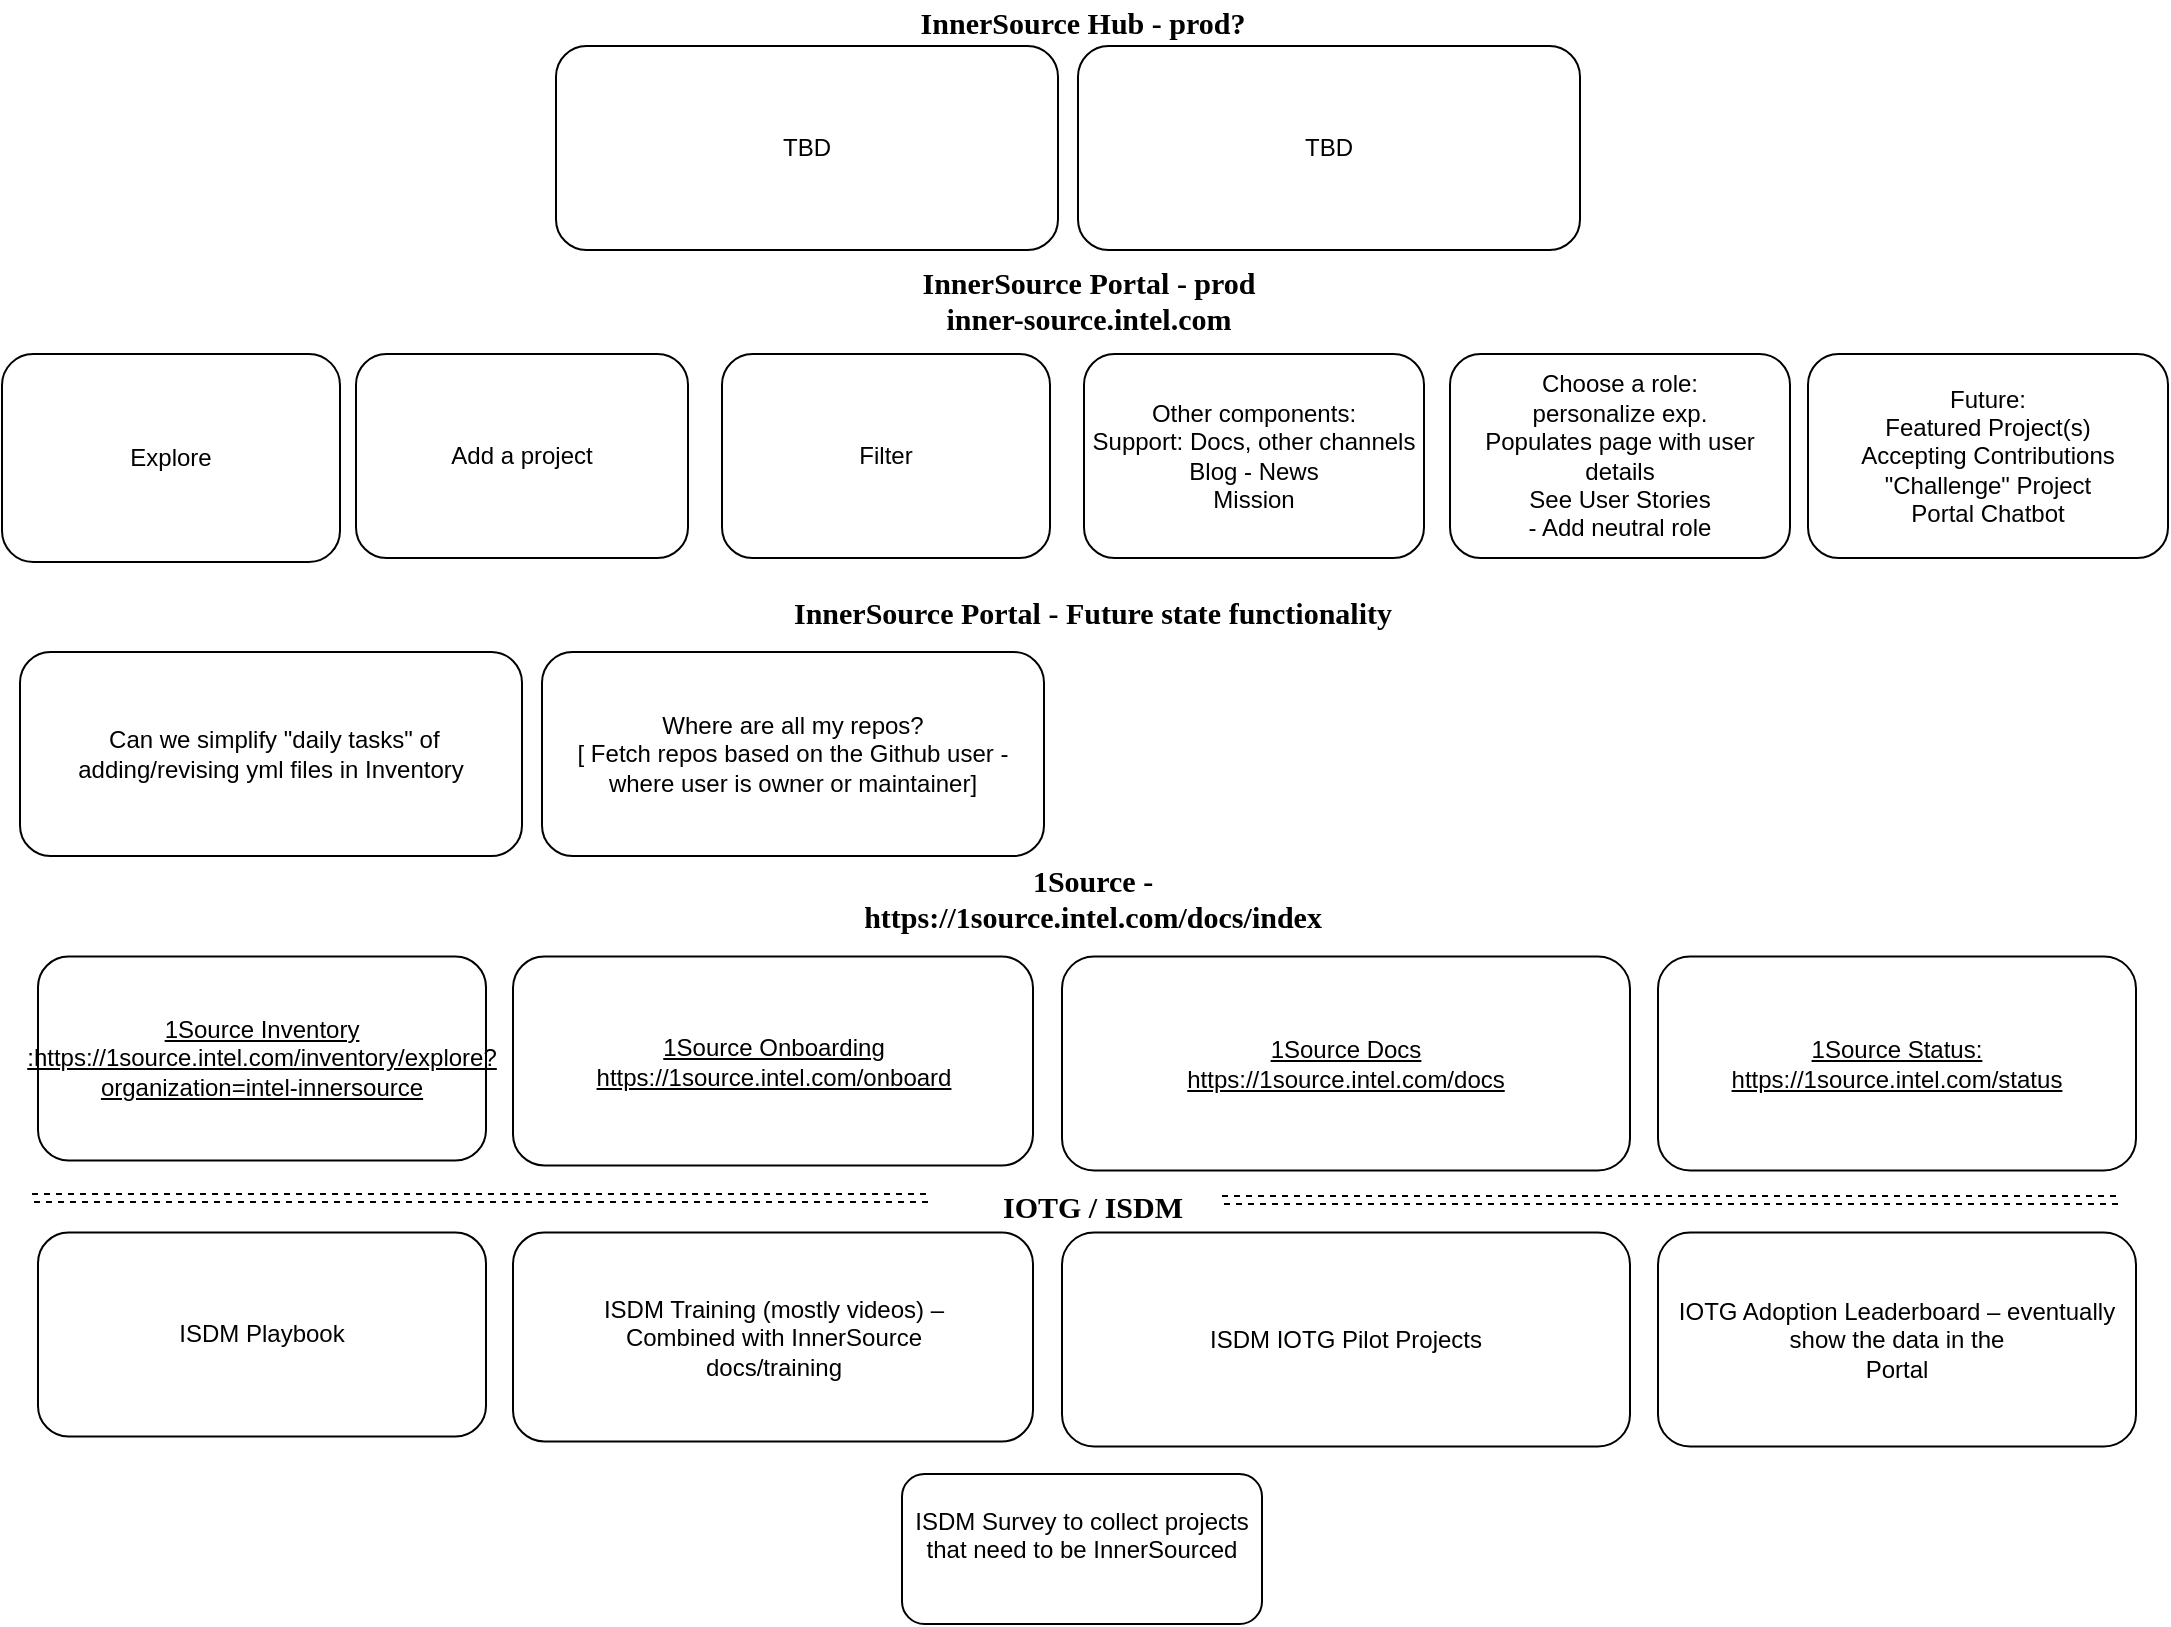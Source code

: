 <mxfile version="16.6.4" type="device"><diagram name="Page-1" id="2cc2dc42-3aac-f2a9-1cec-7a8b7cbee084"><mxGraphModel dx="1504" dy="621" grid="0" gridSize="10" guides="1" tooltips="1" connect="1" arrows="1" fold="1" page="1" pageScale="1" pageWidth="1100" pageHeight="850" background="none" math="0" shadow="0"><root><mxCell id="0"/><mxCell id="1" parent="0"/><mxCell id="gnwamE3YTWoVNoAS0Me_-10" value="TBD" style="rounded=1;whiteSpace=wrap;html=1;" vertex="1" parent="1"><mxGeometry x="291" y="36" width="251" height="102" as="geometry"/></mxCell><mxCell id="gnwamE3YTWoVNoAS0Me_-11" value="TBD" style="rounded=1;whiteSpace=wrap;html=1;" vertex="1" parent="1"><mxGeometry x="552" y="36" width="251" height="102" as="geometry"/></mxCell><mxCell id="gnwamE3YTWoVNoAS0Me_-12" value="&lt;b&gt;InnerSource Hub - prod?&lt;/b&gt;" style="text;html=1;points=[];align=center;verticalAlign=top;spacingTop=-4;fontSize=15;fontFamily=Verdana" vertex="1" parent="1"><mxGeometry x="469" y="13" width="170" height="30" as="geometry"/></mxCell><mxCell id="gnwamE3YTWoVNoAS0Me_-13" value="Explore" style="rounded=1;whiteSpace=wrap;html=1;" vertex="1" parent="1"><mxGeometry x="14" y="190" width="169" height="104" as="geometry"/></mxCell><mxCell id="gnwamE3YTWoVNoAS0Me_-14" value="Add a project" style="rounded=1;whiteSpace=wrap;html=1;" vertex="1" parent="1"><mxGeometry x="191" y="190" width="166" height="102" as="geometry"/></mxCell><mxCell id="gnwamE3YTWoVNoAS0Me_-15" value="&lt;b&gt;InnerSource Portal - prod&lt;br&gt;inner-source.intel.com&lt;br&gt;&lt;/b&gt;" style="text;html=1;points=[];align=center;verticalAlign=top;spacingTop=-4;fontSize=15;fontFamily=Verdana" vertex="1" parent="1"><mxGeometry x="472" y="143" width="170" height="30" as="geometry"/></mxCell><mxCell id="gnwamE3YTWoVNoAS0Me_-16" value="&amp;nbsp;Can we simplify &quot;daily tasks&quot; of adding/revising yml files in Inventory" style="rounded=1;whiteSpace=wrap;html=1;" vertex="1" parent="1"><mxGeometry x="23" y="339" width="251" height="102" as="geometry"/></mxCell><mxCell id="gnwamE3YTWoVNoAS0Me_-17" value="Where are all my repos?&lt;br&gt;[ Fetch repos based on the Github user - where user is owner or maintainer]" style="rounded=1;whiteSpace=wrap;html=1;" vertex="1" parent="1"><mxGeometry x="284" y="339" width="251" height="102" as="geometry"/></mxCell><mxCell id="gnwamE3YTWoVNoAS0Me_-18" value="&lt;b&gt;InnerSource Portal - Future state functionality&lt;/b&gt;" style="text;html=1;points=[];align=center;verticalAlign=top;spacingTop=-4;fontSize=15;fontFamily=Verdana" vertex="1" parent="1"><mxGeometry x="474" y="308" width="170" height="30" as="geometry"/></mxCell><mxCell id="gnwamE3YTWoVNoAS0Me_-19" value="Filter" style="rounded=1;whiteSpace=wrap;html=1;" vertex="1" parent="1"><mxGeometry x="374" y="190" width="164" height="102" as="geometry"/></mxCell><mxCell id="gnwamE3YTWoVNoAS0Me_-20" value="Future:&lt;br&gt;Featured Project(s)&lt;br&gt;Accepting Contributions&lt;br&gt;&quot;Challenge&quot; Project&lt;br&gt;Portal Chatbot" style="rounded=1;whiteSpace=wrap;html=1;" vertex="1" parent="1"><mxGeometry x="917" y="190" width="180" height="102" as="geometry"/></mxCell><mxCell id="gnwamE3YTWoVNoAS0Me_-21" value="Other components:&lt;br&gt;Support: Docs, other channels&lt;br&gt;Blog - News&lt;br&gt;Mission&lt;br&gt;" style="rounded=1;whiteSpace=wrap;html=1;" vertex="1" parent="1"><mxGeometry x="555" y="190" width="170" height="102" as="geometry"/></mxCell><mxCell id="gnwamE3YTWoVNoAS0Me_-22" value="Choose a role: &lt;br&gt;personalize exp.&lt;br&gt;Populates page with user details&lt;br&gt;See User Stories&lt;br&gt;- Add neutral role" style="rounded=1;whiteSpace=wrap;html=1;" vertex="1" parent="1"><mxGeometry x="738" y="190" width="170" height="102" as="geometry"/></mxCell><mxCell id="gnwamE3YTWoVNoAS0Me_-30" value="&lt;p class=&quot;MsoNormal&quot;&gt;ISDM Playbook&lt;/p&gt;" style="rounded=1;whiteSpace=wrap;html=1;" vertex="1" parent="1"><mxGeometry x="32" y="629.25" width="224" height="102" as="geometry"/></mxCell><mxCell id="gnwamE3YTWoVNoAS0Me_-31" value="&lt;p class=&quot;MsoNormal&quot;&gt;ISDM Training (mostly videos) – &lt;br&gt;Combined with InnerSource&lt;br/&gt;docs/training&lt;/p&gt;" style="rounded=1;whiteSpace=wrap;html=1;" vertex="1" parent="1"><mxGeometry x="269.5" y="629.25" width="260" height="104.5" as="geometry"/></mxCell><mxCell id="gnwamE3YTWoVNoAS0Me_-32" value="&lt;p class=&quot;MsoNormal&quot;&gt;ISDM IOTG Pilot Projects&lt;/p&gt;" style="rounded=1;whiteSpace=wrap;html=1;" vertex="1" parent="1"><mxGeometry x="544" y="629.25" width="284" height="107" as="geometry"/></mxCell><mxCell id="gnwamE3YTWoVNoAS0Me_-33" value="&lt;p class=&quot;MsoNormal&quot;&gt;IOTG Adoption Leaderboard – eventually show the data in the&lt;br/&gt;Portal&lt;/p&gt;" style="rounded=1;whiteSpace=wrap;html=1;" vertex="1" parent="1"><mxGeometry x="842" y="629.25" width="239" height="107" as="geometry"/></mxCell><mxCell id="gnwamE3YTWoVNoAS0Me_-34" value="&lt;b&gt;IOTG / ISDM&lt;/b&gt;" style="text;html=1;points=[];align=center;verticalAlign=top;spacingTop=-4;fontSize=15;fontFamily=Verdana" vertex="1" parent="1"><mxGeometry x="474" y="605" width="170" height="30" as="geometry"/></mxCell><mxCell id="gnwamE3YTWoVNoAS0Me_-35" value="&lt;span&gt;ISDM Survey to collect projects that need to be InnerSourced&lt;br&gt;&lt;br&gt;&lt;/span&gt;" style="rounded=1;whiteSpace=wrap;html=1;" vertex="1" parent="1"><mxGeometry x="464" y="750" width="180" height="75" as="geometry"/></mxCell><mxCell id="gnwamE3YTWoVNoAS0Me_-1" value="1Source Inventory&lt;br&gt;:https://1source.intel.com/inventory/explore?organization=intel-innersource" style="rounded=1;whiteSpace=wrap;html=1;fontStyle=4" vertex="1" parent="1"><mxGeometry x="32" y="491.25" width="224" height="102" as="geometry"/></mxCell><mxCell id="gnwamE3YTWoVNoAS0Me_-2" value="1Source Onboarding&lt;br&gt;https://1source.intel.com/onboard" style="rounded=1;whiteSpace=wrap;html=1;fontStyle=4" vertex="1" parent="1"><mxGeometry x="269.5" y="491.25" width="260" height="104.5" as="geometry"/></mxCell><mxCell id="gnwamE3YTWoVNoAS0Me_-3" value="1Source Docs&lt;br&gt;https://1source.intel.com/docs" style="rounded=1;whiteSpace=wrap;html=1;fontStyle=4" vertex="1" parent="1"><mxGeometry x="544" y="491.25" width="284" height="107" as="geometry"/></mxCell><mxCell id="gnwamE3YTWoVNoAS0Me_-4" value="1Source Status:&lt;br&gt;https://1source.intel.com/status" style="rounded=1;whiteSpace=wrap;html=1;fontStyle=4" vertex="1" parent="1"><mxGeometry x="842" y="491.25" width="239" height="107" as="geometry"/></mxCell><mxCell id="gnwamE3YTWoVNoAS0Me_-8" value="&lt;b&gt;1Source -&lt;/b&gt;&lt;br&gt;&lt;b&gt;https://1source.intel.com/docs/index&lt;/b&gt;" style="text;html=1;points=[];align=center;verticalAlign=top;spacingTop=-4;fontSize=15;fontFamily=Verdana" vertex="1" parent="1"><mxGeometry x="474" y="442" width="170" height="30" as="geometry"/></mxCell><mxCell id="gnwamE3YTWoVNoAS0Me_-40" value="" style="endArrow=none;dashed=1;html=1;rounded=0;shape=link;" edge="1" parent="1"><mxGeometry width="50" height="50" relative="1" as="geometry"><mxPoint x="29" y="612" as="sourcePoint"/><mxPoint x="477" y="612" as="targetPoint"/></mxGeometry></mxCell><mxCell id="gnwamE3YTWoVNoAS0Me_-41" value="" style="endArrow=none;dashed=1;html=1;rounded=0;shape=link;" edge="1" parent="1"><mxGeometry width="50" height="50" relative="1" as="geometry"><mxPoint x="624" y="613" as="sourcePoint"/><mxPoint x="1072" y="613" as="targetPoint"/></mxGeometry></mxCell></root></mxGraphModel></diagram></mxfile>